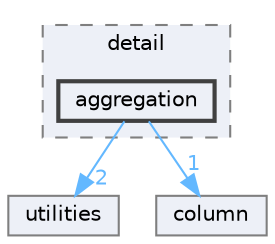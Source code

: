 digraph "D:/gitLibrary/cudf/cpp/include/cudf/detail/aggregation"
{
 // LATEX_PDF_SIZE
  bgcolor="transparent";
  edge [fontname=Helvetica,fontsize=10,labelfontname=Helvetica,labelfontsize=10];
  node [fontname=Helvetica,fontsize=10,shape=box,height=0.2,width=0.4];
  compound=true
  subgraph clusterdir_a82d85c89be6cfc9cc0f5c38ca1aa1ac {
    graph [ bgcolor="#edf0f7", pencolor="grey50", label="detail", fontname=Helvetica,fontsize=10 style="filled,dashed", URL="dir_a82d85c89be6cfc9cc0f5c38ca1aa1ac.html",tooltip=""]
  dir_205715ddf7217bc86113e2d13bdad9ef [label="aggregation", fillcolor="#edf0f7", color="grey25", style="filled,bold", URL="dir_205715ddf7217bc86113e2d13bdad9ef.html",tooltip=""];
  }
  dir_8262fc92296c7dd0bcaa745c9549f750 [label="utilities", fillcolor="#edf0f7", color="grey50", style="filled", URL="dir_8262fc92296c7dd0bcaa745c9549f750.html",tooltip=""];
  dir_fce7e93f70105769e490dda9a6ac64fb [label="column", fillcolor="#edf0f7", color="grey50", style="filled", URL="dir_fce7e93f70105769e490dda9a6ac64fb.html",tooltip=""];
  dir_205715ddf7217bc86113e2d13bdad9ef->dir_8262fc92296c7dd0bcaa745c9549f750 [headlabel="2", labeldistance=1.5 headhref="dir_000000_000038.html" color="steelblue1" fontcolor="steelblue1"];
  dir_205715ddf7217bc86113e2d13bdad9ef->dir_fce7e93f70105769e490dda9a6ac64fb [headlabel="1", labeldistance=1.5 headhref="dir_000000_000003.html" color="steelblue1" fontcolor="steelblue1"];
}
